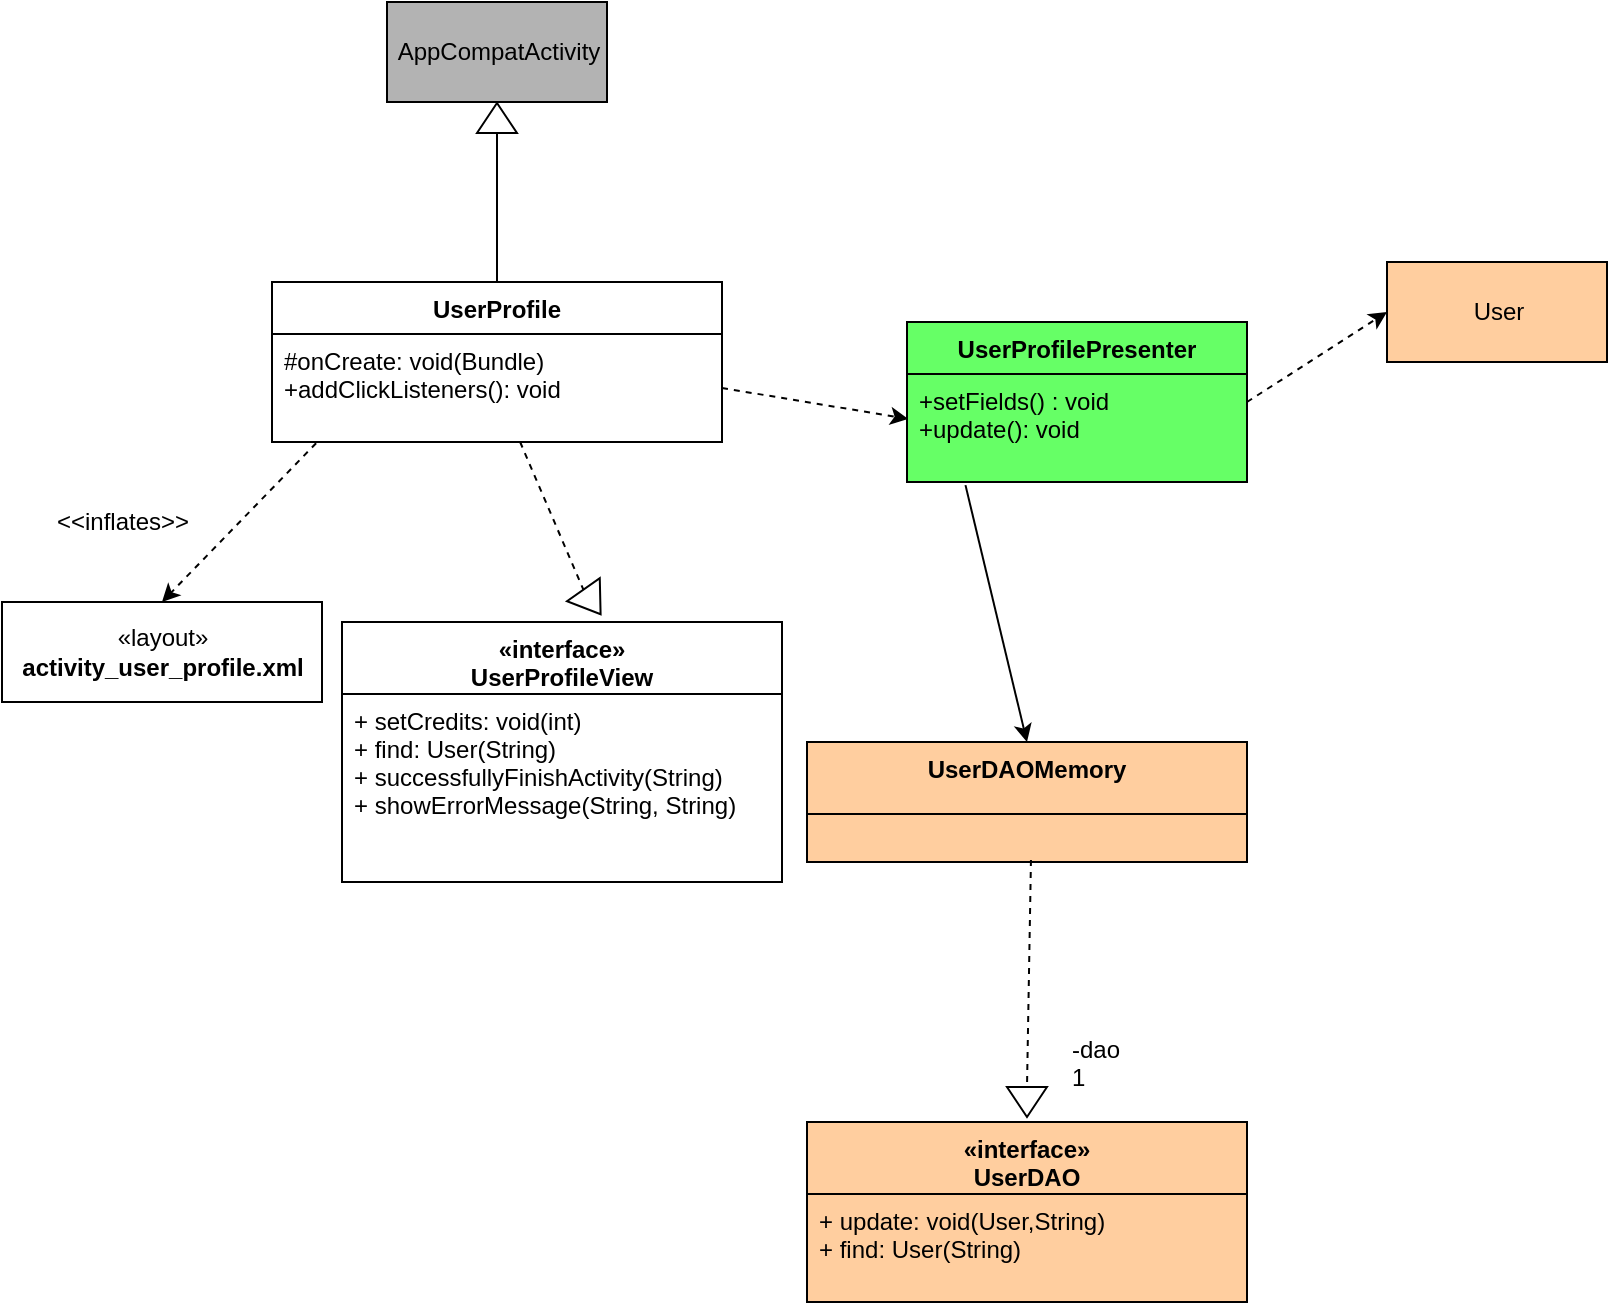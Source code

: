 <mxfile version="13.0.3" type="device"><diagram id="tLCESofzutCXXeB2HSvw" name="Page-1"><mxGraphModel dx="1086" dy="806" grid="1" gridSize="10" guides="1" tooltips="1" connect="1" arrows="1" fold="1" page="1" pageScale="1" pageWidth="850" pageHeight="1100" math="0" shadow="0"><root><mxCell id="0"/><mxCell id="1" parent="0"/><mxCell id="F2AQz9jSZlmfX_eqYaCm-52" value="AppCompatActivity" style="html=1;fillColor=#B3B3B3;strokeColor=#000000;" parent="1" vertex="1"><mxGeometry x="252.5" y="980" width="110" height="50" as="geometry"/></mxCell><mxCell id="F2AQz9jSZlmfX_eqYaCm-53" value="" style="triangle;whiteSpace=wrap;html=1;strokeColor=#000000;fillColor=#FFFFFF;rotation=-90;" parent="1" vertex="1"><mxGeometry x="300" y="1028" width="15" height="20" as="geometry"/></mxCell><mxCell id="F2AQz9jSZlmfX_eqYaCm-54" value="" style="endArrow=none;html=1;entryX=0;entryY=0.5;entryDx=0;entryDy=0;exitX=0.5;exitY=0;exitDx=0;exitDy=0;" parent="1" source="F2AQz9jSZlmfX_eqYaCm-63" target="F2AQz9jSZlmfX_eqYaCm-53" edge="1"><mxGeometry width="50" height="50" relative="1" as="geometry"><mxPoint x="307.5" y="1130" as="sourcePoint"/><mxPoint x="342.5" y="1080" as="targetPoint"/></mxGeometry></mxCell><mxCell id="F2AQz9jSZlmfX_eqYaCm-55" value="" style="endArrow=classic;html=1;exitX=0.098;exitY=1.011;exitDx=0;exitDy=0;exitPerimeter=0;dashed=1;entryX=0.5;entryY=0;entryDx=0;entryDy=0;" parent="1" source="F2AQz9jSZlmfX_eqYaCm-64" target="F2AQz9jSZlmfX_eqYaCm-56" edge="1"><mxGeometry width="50" height="50" relative="1" as="geometry"><mxPoint x="232.5" y="1300" as="sourcePoint"/><mxPoint x="202.5" y="1290" as="targetPoint"/></mxGeometry></mxCell><mxCell id="F2AQz9jSZlmfX_eqYaCm-56" value="«layout»&lt;br&gt;&lt;b&gt;activity_user_profile.xml&lt;/b&gt;" style="html=1;strokeColor=#000000;fillColor=#FFFFFF;" parent="1" vertex="1"><mxGeometry x="60" y="1280" width="160" height="50" as="geometry"/></mxCell><mxCell id="F2AQz9jSZlmfX_eqYaCm-57" value="" style="triangle;whiteSpace=wrap;html=1;strokeColor=#000000;fillColor=#FFFFFF;rotation=55;" parent="1" vertex="1"><mxGeometry x="347.5" y="1270" width="15" height="20" as="geometry"/></mxCell><mxCell id="F2AQz9jSZlmfX_eqYaCm-58" value="" style="endArrow=none;html=1;entryX=0;entryY=0.5;entryDx=0;entryDy=0;dashed=1;" parent="1" source="F2AQz9jSZlmfX_eqYaCm-64" target="F2AQz9jSZlmfX_eqYaCm-57" edge="1"><mxGeometry width="50" height="50" relative="1" as="geometry"><mxPoint x="322.5" y="1262.432" as="sourcePoint"/><mxPoint x="352.5" y="1270" as="targetPoint"/></mxGeometry></mxCell><mxCell id="F2AQz9jSZlmfX_eqYaCm-60" value="" style="endArrow=classic;html=1;exitX=1;exitY=0.5;exitDx=0;exitDy=0;dashed=1;entryX=0.004;entryY=0.863;entryDx=0;entryDy=0;entryPerimeter=0;" parent="1" source="F2AQz9jSZlmfX_eqYaCm-64" edge="1"><mxGeometry width="50" height="50" relative="1" as="geometry"><mxPoint x="485.68" y="1180.004" as="sourcePoint"/><mxPoint x="513.14" y="1188.438" as="targetPoint"/></mxGeometry></mxCell><mxCell id="F2AQz9jSZlmfX_eqYaCm-61" value="UserProfilePresenter" style="swimlane;fontStyle=1;align=center;verticalAlign=top;childLayout=stackLayout;horizontal=1;startSize=26;horizontalStack=0;resizeParent=1;resizeParentMax=0;resizeLast=0;collapsible=1;marginBottom=0;strokeColor=#000000;fillColor=#66FF66;gradientColor=none;" parent="1" vertex="1"><mxGeometry x="512.5" y="1140" width="170" height="80" as="geometry"/></mxCell><mxCell id="F2AQz9jSZlmfX_eqYaCm-62" value="+setFields() : void&#10;+update(): void" style="text;strokeColor=#000000;fillColor=#66FF66;align=left;verticalAlign=top;spacingLeft=4;spacingRight=4;overflow=hidden;rotatable=0;points=[[0,0.5],[1,0.5]];portConstraint=eastwest;gradientColor=none;" parent="F2AQz9jSZlmfX_eqYaCm-61" vertex="1"><mxGeometry y="26" width="170" height="54" as="geometry"/></mxCell><mxCell id="F2AQz9jSZlmfX_eqYaCm-63" value="UserProfile" style="swimlane;fontStyle=1;align=center;verticalAlign=top;childLayout=stackLayout;horizontal=1;startSize=26;horizontalStack=0;resizeParent=1;resizeParentMax=0;resizeLast=0;collapsible=1;marginBottom=0;strokeColor=#000000;fillColor=#FFFFFF;" parent="1" vertex="1"><mxGeometry x="195" y="1120" width="225" height="80" as="geometry"/></mxCell><mxCell id="F2AQz9jSZlmfX_eqYaCm-64" value="#onCreate: void(Bundle)&#10;+addClickListeners(): void" style="text;strokeColor=none;fillColor=none;align=left;verticalAlign=top;spacingLeft=4;spacingRight=4;overflow=hidden;rotatable=0;points=[[0,0.5],[1,0.5]];portConstraint=eastwest;" parent="F2AQz9jSZlmfX_eqYaCm-63" vertex="1"><mxGeometry y="26" width="225" height="54" as="geometry"/></mxCell><mxCell id="F2AQz9jSZlmfX_eqYaCm-65" value="" style="endArrow=classic;html=1;exitX=0.172;exitY=1.029;exitDx=0;exitDy=0;exitPerimeter=0;entryX=0.5;entryY=0;entryDx=0;entryDy=0;" parent="1" source="F2AQz9jSZlmfX_eqYaCm-62" target="F2AQz9jSZlmfX_eqYaCm-70" edge="1"><mxGeometry width="50" height="50" relative="1" as="geometry"><mxPoint x="552.5" y="1300" as="sourcePoint"/><mxPoint x="532.5" y="1320" as="targetPoint"/></mxGeometry></mxCell><mxCell id="F2AQz9jSZlmfX_eqYaCm-66" value="" style="endArrow=classic;html=1;exitX=1;exitY=0.5;exitDx=0;exitDy=0;dashed=1;entryX=0;entryY=0.5;entryDx=0;entryDy=0;" parent="1" source="F2AQz9jSZlmfX_eqYaCm-61" target="F2AQz9jSZlmfX_eqYaCm-68" edge="1"><mxGeometry width="50" height="50" relative="1" as="geometry"><mxPoint x="702.5" y="1172.28" as="sourcePoint"/><mxPoint x="772.5" y="1150" as="targetPoint"/></mxGeometry></mxCell><mxCell id="F2AQz9jSZlmfX_eqYaCm-68" value="User" style="html=1;strokeColor=#000000;fillColor=#FFCE9F;gradientColor=none;" parent="1" vertex="1"><mxGeometry x="752.5" y="1110" width="110" height="50" as="geometry"/></mxCell><mxCell id="F2AQz9jSZlmfX_eqYaCm-70" value="UserDAOMemory&#10;" style="swimlane;fontStyle=1;align=center;verticalAlign=top;childLayout=stackLayout;horizontal=1;startSize=36;horizontalStack=0;resizeParent=1;resizeParentMax=0;resizeLast=0;collapsible=1;marginBottom=0;strokeColor=#000000;fillColor=#FFCE9F;gradientColor=none;" parent="1" vertex="1"><mxGeometry x="462.5" y="1350" width="220" height="60" as="geometry"><mxRectangle x="360" y="590" width="120" height="70" as="alternateBounds"/></mxGeometry></mxCell><mxCell id="F2AQz9jSZlmfX_eqYaCm-71" value="" style="text;strokeColor=#000000;fillColor=#FFCE9F;align=left;verticalAlign=top;spacingLeft=4;spacingRight=4;overflow=hidden;rotatable=0;points=[[0,0.5],[1,0.5]];portConstraint=eastwest;" parent="F2AQz9jSZlmfX_eqYaCm-70" vertex="1"><mxGeometry y="36" width="220" height="24" as="geometry"/></mxCell><mxCell id="F2AQz9jSZlmfX_eqYaCm-72" value="«interface»&#10;UserDAO&#10;" style="swimlane;fontStyle=1;align=center;verticalAlign=top;childLayout=stackLayout;horizontal=1;startSize=36;horizontalStack=0;resizeParent=1;resizeParentMax=0;resizeLast=0;collapsible=1;marginBottom=0;strokeColor=#000000;fillColor=#FFCE9F;gradientColor=none;" parent="1" vertex="1"><mxGeometry x="462.5" y="1540" width="220" height="90" as="geometry"><mxRectangle x="360" y="590" width="120" height="70" as="alternateBounds"/></mxGeometry></mxCell><mxCell id="F2AQz9jSZlmfX_eqYaCm-73" value="+ update: void(User,String)&#10;+ find: User(String)&#10;" style="text;strokeColor=#000000;fillColor=#FFCE9F;align=left;verticalAlign=top;spacingLeft=4;spacingRight=4;overflow=hidden;rotatable=0;points=[[0,0.5],[1,0.5]];portConstraint=eastwest;" parent="F2AQz9jSZlmfX_eqYaCm-72" vertex="1"><mxGeometry y="36" width="220" height="54" as="geometry"/></mxCell><mxCell id="F2AQz9jSZlmfX_eqYaCm-74" value="" style="triangle;whiteSpace=wrap;html=1;strokeColor=#000000;fillColor=#FFFFFF;rotation=90;" parent="1" vertex="1"><mxGeometry x="565" y="1520" width="15" height="20" as="geometry"/></mxCell><mxCell id="F2AQz9jSZlmfX_eqYaCm-75" value="" style="endArrow=none;html=1;entryX=0;entryY=0.5;entryDx=0;entryDy=0;dashed=1;exitX=0.509;exitY=0.958;exitDx=0;exitDy=0;exitPerimeter=0;" parent="1" source="F2AQz9jSZlmfX_eqYaCm-71" target="F2AQz9jSZlmfX_eqYaCm-74" edge="1"><mxGeometry width="50" height="50" relative="1" as="geometry"><mxPoint x="376.564" y="1460" as="sourcePoint"/><mxPoint x="410" y="1530" as="targetPoint"/></mxGeometry></mxCell><mxCell id="F2AQz9jSZlmfX_eqYaCm-76" value="&amp;lt;&amp;lt;inflates&amp;gt;&amp;gt;" style="text;html=1;align=center;verticalAlign=middle;resizable=0;points=[];autosize=1;" parent="1" vertex="1"><mxGeometry x="80" y="1230" width="80" height="20" as="geometry"/></mxCell><mxCell id="F2AQz9jSZlmfX_eqYaCm-77" value="-dao&lt;br&gt;1" style="text;html=1;" parent="1" vertex="1"><mxGeometry x="592.5" y="1490" width="50" height="30" as="geometry"/></mxCell><mxCell id="F2AQz9jSZlmfX_eqYaCm-78" value="«interface»&#10;UserProfileView&#10;" style="swimlane;fontStyle=1;align=center;verticalAlign=top;childLayout=stackLayout;horizontal=1;startSize=36;horizontalStack=0;resizeParent=1;resizeParentMax=0;resizeLast=0;collapsible=1;marginBottom=0;" parent="1" vertex="1"><mxGeometry x="230" y="1290" width="220" height="130" as="geometry"><mxRectangle x="360" y="590" width="120" height="70" as="alternateBounds"/></mxGeometry></mxCell><mxCell id="F2AQz9jSZlmfX_eqYaCm-79" value="+ setCredits: void(int)&#10;+ find: User(String)&#10;+ successfullyFinishActivity(String)&#10;+ showErrorMessage(String, String)&#10;" style="text;align=left;verticalAlign=top;spacingLeft=4;spacingRight=4;overflow=hidden;rotatable=0;points=[[0,0.5],[1,0.5]];portConstraint=eastwest;" parent="F2AQz9jSZlmfX_eqYaCm-78" vertex="1"><mxGeometry y="36" width="220" height="94" as="geometry"/></mxCell></root></mxGraphModel></diagram></mxfile>